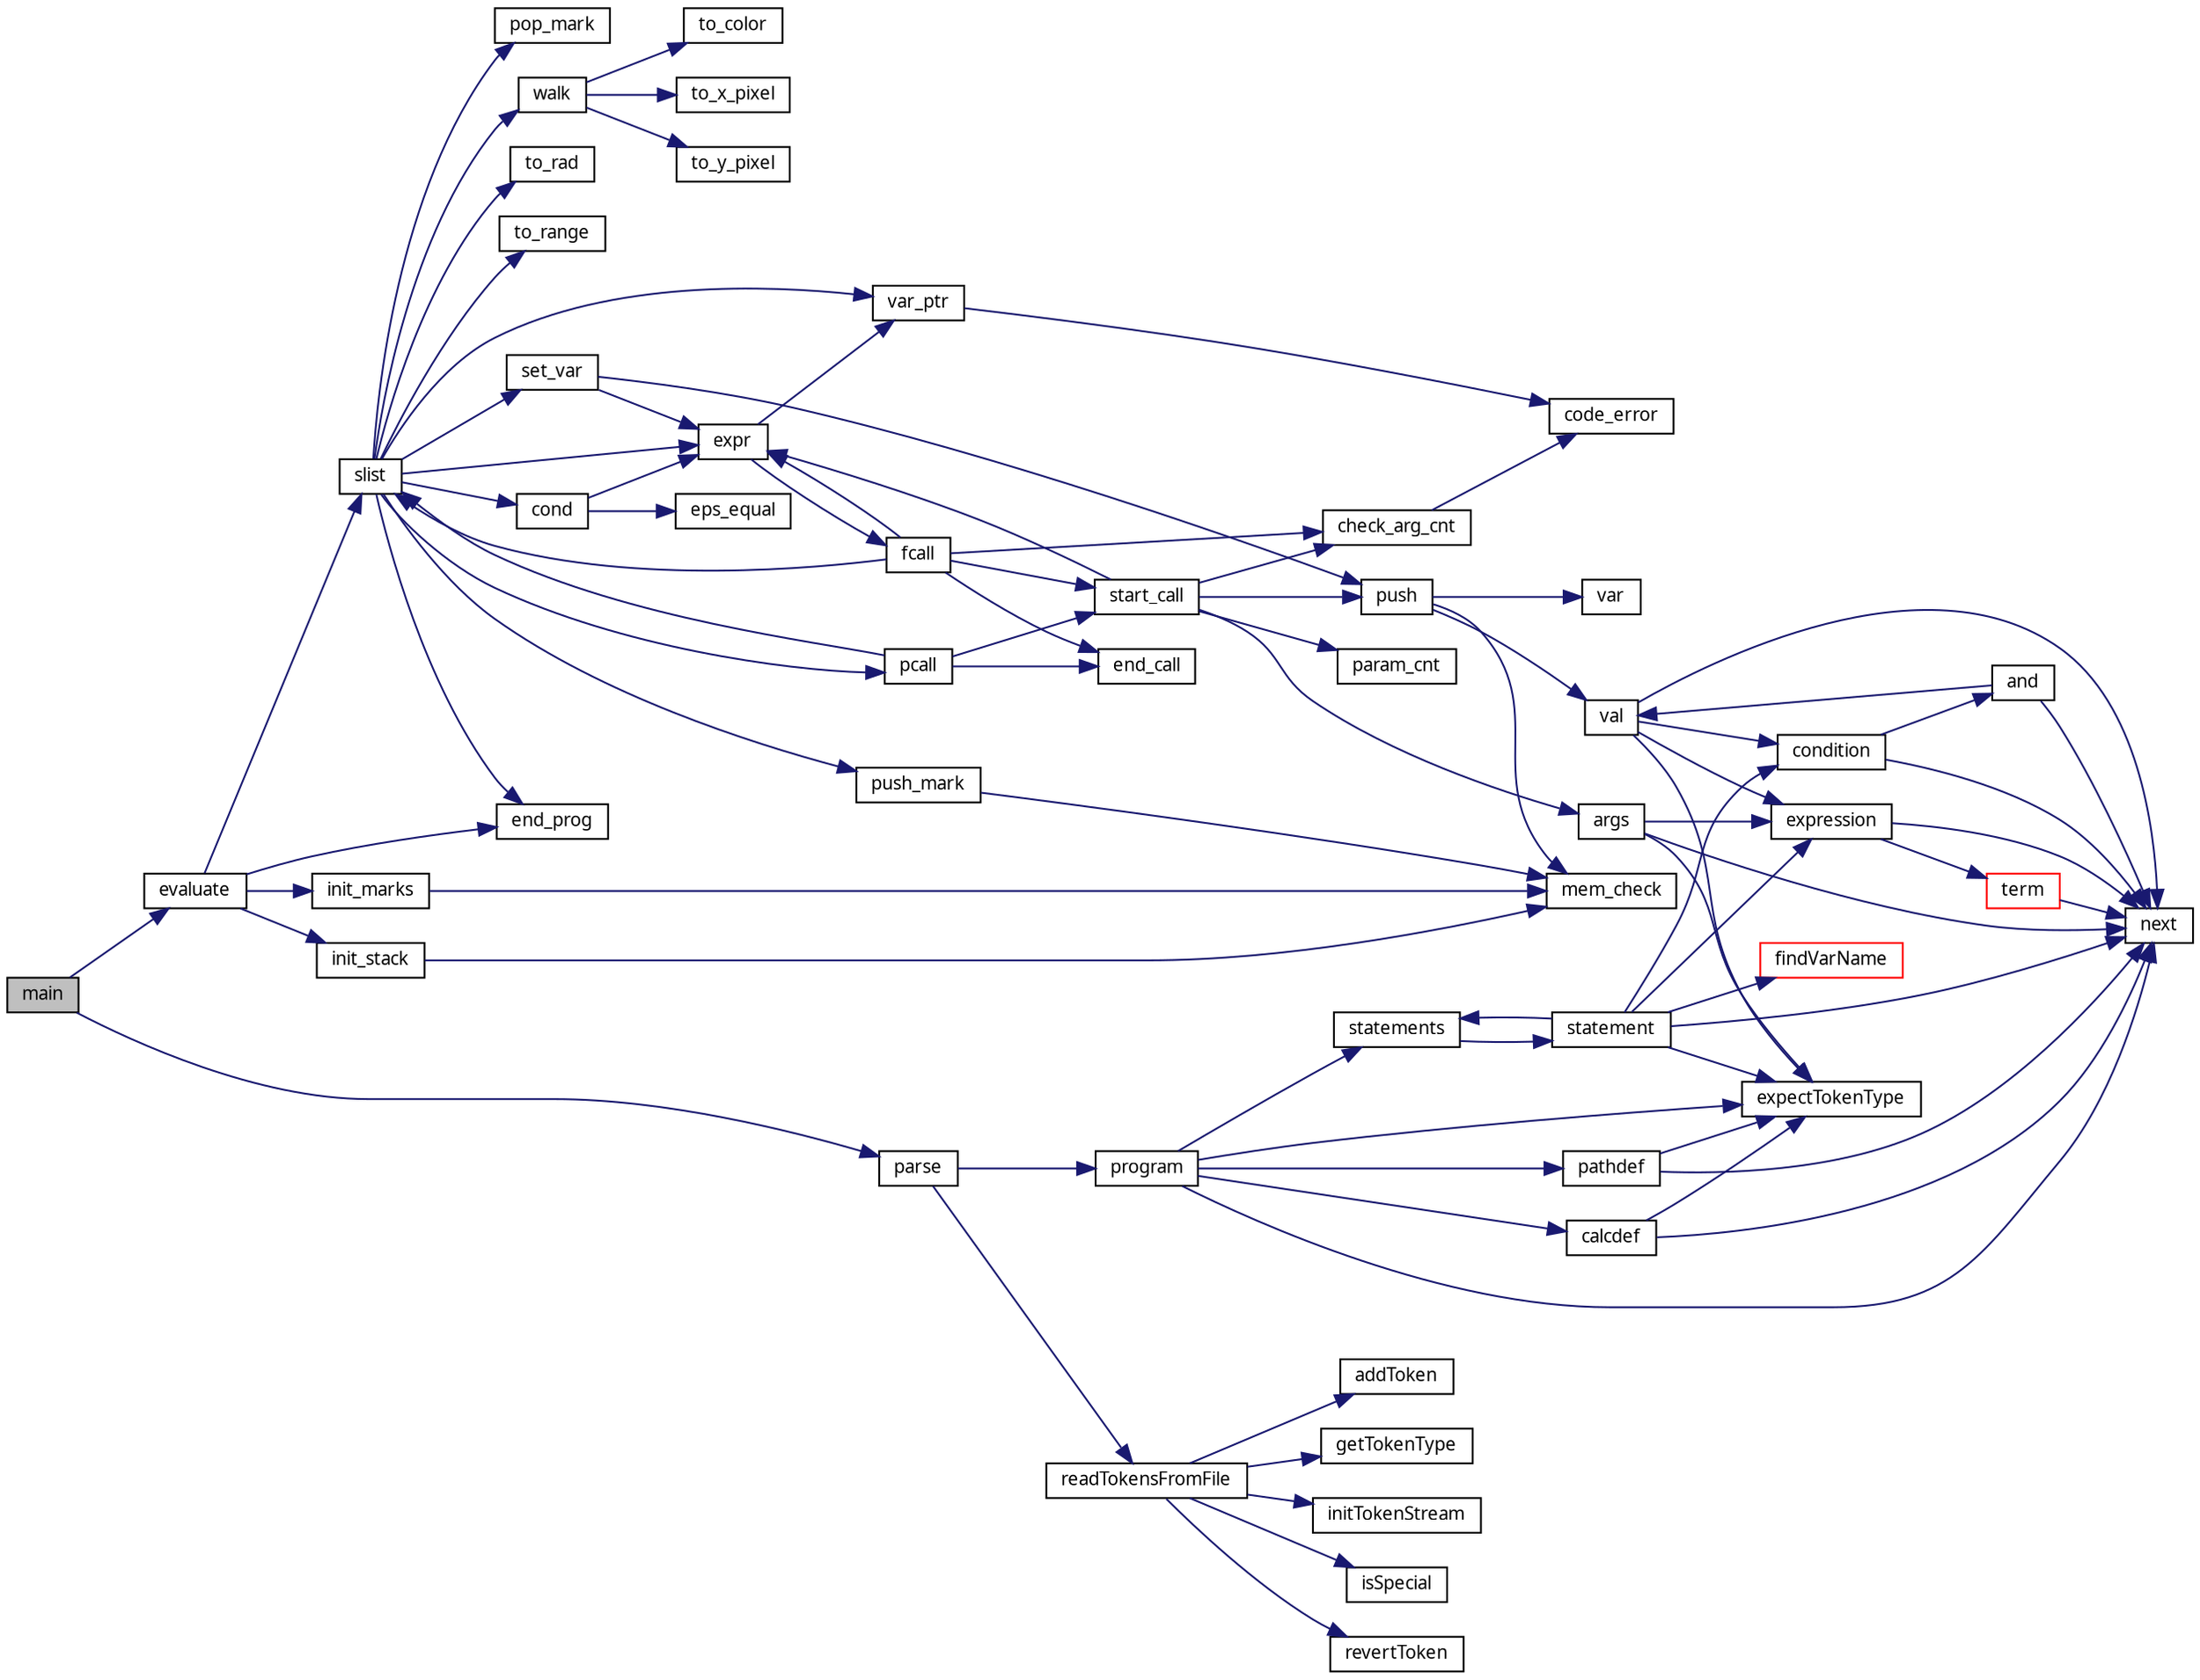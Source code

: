 digraph "main"
{
 // LATEX_PDF_SIZE
  edge [fontname="LiberationSans-Regular.ttf",fontsize="10",labelfontname="LiberationSans-Regular.ttf",labelfontsize="10"];
  node [fontname="LiberationSans-Regular.ttf",fontsize="10",shape=record];
  rankdir="LR";
  Node1 [label="main",height=0.2,width=0.4,color="black", fillcolor="grey75", style="filled", fontcolor="black",tooltip=" "];
  Node1 -> Node2 [color="midnightblue",fontsize="10",style="solid",fontname="LiberationSans-Regular.ttf"];
  Node2 [label="evaluate",height=0.2,width=0.4,color="black", fillcolor="white", style="filled",URL="$eval_8c.html#a33c097f69f3e7ad2b6d18a5cd45edfd3",tooltip=" "];
  Node2 -> Node3 [color="midnightblue",fontsize="10",style="solid",fontname="LiberationSans-Regular.ttf"];
  Node3 [label="end_prog",height=0.2,width=0.4,color="black", fillcolor="white", style="filled",URL="$eval_8c.html#a3026b52aea751bf20e8674665206cd89",tooltip=" "];
  Node2 -> Node4 [color="midnightblue",fontsize="10",style="solid",fontname="LiberationSans-Regular.ttf"];
  Node4 [label="init_marks",height=0.2,width=0.4,color="black", fillcolor="white", style="filled",URL="$eval_8c.html#a2dec4868333edc06d3d86f33e77258bc",tooltip=" "];
  Node4 -> Node5 [color="midnightblue",fontsize="10",style="solid",fontname="LiberationSans-Regular.ttf"];
  Node5 [label="mem_check",height=0.2,width=0.4,color="black", fillcolor="white", style="filled",URL="$main_8c.html#a0d74806279f74450fea21a03b1825563",tooltip=" "];
  Node2 -> Node6 [color="midnightblue",fontsize="10",style="solid",fontname="LiberationSans-Regular.ttf"];
  Node6 [label="init_stack",height=0.2,width=0.4,color="black", fillcolor="white", style="filled",URL="$eval_8c.html#a7fd4e53662d3e450f3f3a82facc51e09",tooltip=" "];
  Node6 -> Node5 [color="midnightblue",fontsize="10",style="solid",fontname="LiberationSans-Regular.ttf"];
  Node2 -> Node7 [color="midnightblue",fontsize="10",style="solid",fontname="LiberationSans-Regular.ttf"];
  Node7 [label="slist",height=0.2,width=0.4,color="black", fillcolor="white", style="filled",URL="$eval_8c.html#a7fe074caebef01ff0146927c0532f3cc",tooltip=" "];
  Node7 -> Node8 [color="midnightblue",fontsize="10",style="solid",fontname="LiberationSans-Regular.ttf"];
  Node8 [label="cond",height=0.2,width=0.4,color="black", fillcolor="white", style="filled",URL="$eval_8c.html#a7255fc522dbc6c7f45f35843550b05b4",tooltip=" "];
  Node8 -> Node9 [color="midnightblue",fontsize="10",style="solid",fontname="LiberationSans-Regular.ttf"];
  Node9 [label="eps_equal",height=0.2,width=0.4,color="black", fillcolor="white", style="filled",URL="$eval_8c.html#a3c848bb9d6463b31dfc78522dd72f240",tooltip=" "];
  Node8 -> Node10 [color="midnightblue",fontsize="10",style="solid",fontname="LiberationSans-Regular.ttf"];
  Node10 [label="expr",height=0.2,width=0.4,color="black", fillcolor="white", style="filled",URL="$eval_8c.html#a5d44ae5aa9326005cd76588b7724e2ac",tooltip=" "];
  Node10 -> Node11 [color="midnightblue",fontsize="10",style="solid",fontname="LiberationSans-Regular.ttf"];
  Node11 [label="fcall",height=0.2,width=0.4,color="black", fillcolor="white", style="filled",URL="$eval_8c.html#ac7678808a3b57ca1539a03201cec88be",tooltip=" "];
  Node11 -> Node12 [color="midnightblue",fontsize="10",style="solid",fontname="LiberationSans-Regular.ttf"];
  Node12 [label="check_arg_cnt",height=0.2,width=0.4,color="black", fillcolor="white", style="filled",URL="$eval_8c.html#a7ce05a41106efc725cca6ddc134712c5",tooltip=" "];
  Node12 -> Node13 [color="midnightblue",fontsize="10",style="solid",fontname="LiberationSans-Regular.ttf"];
  Node13 [label="code_error",height=0.2,width=0.4,color="black", fillcolor="white", style="filled",URL="$main_8c.html#ad480f9b7ef4d4e46ba6713afd0ffa0be",tooltip=" "];
  Node11 -> Node14 [color="midnightblue",fontsize="10",style="solid",fontname="LiberationSans-Regular.ttf"];
  Node14 [label="end_call",height=0.2,width=0.4,color="black", fillcolor="white", style="filled",URL="$eval_8c.html#ae727d4a925aff0911bbdd4510770a609",tooltip=" "];
  Node11 -> Node10 [color="midnightblue",fontsize="10",style="solid",fontname="LiberationSans-Regular.ttf"];
  Node11 -> Node7 [color="midnightblue",fontsize="10",style="solid",fontname="LiberationSans-Regular.ttf"];
  Node11 -> Node15 [color="midnightblue",fontsize="10",style="solid",fontname="LiberationSans-Regular.ttf"];
  Node15 [label="start_call",height=0.2,width=0.4,color="black", fillcolor="white", style="filled",URL="$eval_8c.html#aae26c99fcd5b82d115189b1122f5d0a0",tooltip=" "];
  Node15 -> Node16 [color="midnightblue",fontsize="10",style="solid",fontname="LiberationSans-Regular.ttf"];
  Node16 [label="args",height=0.2,width=0.4,color="black", fillcolor="white", style="filled",URL="$parse_8c.html#a2163d6cb4e700c66c35600edcc97aee7",tooltip="Parsen von Argument-Listen."];
  Node16 -> Node17 [color="midnightblue",fontsize="10",style="solid",fontname="LiberationSans-Regular.ttf"];
  Node17 [label="expectTokenType",height=0.2,width=0.4,color="black", fillcolor="white", style="filled",URL="$parse_8c.html#a72766d9d606eee9f4032df8622a6d70d",tooltip="Überprüfung, ob der aktuelle Token dem erwartetem Typen entspricht -> Fehlermeldung + Programmabbruch..."];
  Node16 -> Node18 [color="midnightblue",fontsize="10",style="solid",fontname="LiberationSans-Regular.ttf"];
  Node18 [label="expression",height=0.2,width=0.4,color="black", fillcolor="white", style="filled",URL="$parse_8c.html#ae1b73fa9a679f12f99603a8e036f29a1",tooltip="Parsen von mathematischen Ausdrücken."];
  Node18 -> Node19 [color="midnightblue",fontsize="10",style="solid",fontname="LiberationSans-Regular.ttf"];
  Node19 [label="next",height=0.2,width=0.4,color="black", fillcolor="white", style="filled",URL="$parse_8c.html#a787ad0ee03f539f4a2904660bb6b8ce7",tooltip="aktuellen Token auf den Nächsten setzen"];
  Node18 -> Node20 [color="midnightblue",fontsize="10",style="solid",fontname="LiberationSans-Regular.ttf"];
  Node20 [label="term",height=0.2,width=0.4,color="red", fillcolor="white", style="filled",URL="$parse_8c.html#a8455fef910204ded541f8f1aa43f2a69",tooltip="Parsen von Termen."];
  Node20 -> Node19 [color="midnightblue",fontsize="10",style="solid",fontname="LiberationSans-Regular.ttf"];
  Node16 -> Node19 [color="midnightblue",fontsize="10",style="solid",fontname="LiberationSans-Regular.ttf"];
  Node15 -> Node12 [color="midnightblue",fontsize="10",style="solid",fontname="LiberationSans-Regular.ttf"];
  Node15 -> Node10 [color="midnightblue",fontsize="10",style="solid",fontname="LiberationSans-Regular.ttf"];
  Node15 -> Node24 [color="midnightblue",fontsize="10",style="solid",fontname="LiberationSans-Regular.ttf"];
  Node24 [label="param_cnt",height=0.2,width=0.4,color="black", fillcolor="white", style="filled",URL="$eval_8c.html#ae3a61906d96f528029b8d36cba50e310",tooltip=" "];
  Node15 -> Node25 [color="midnightblue",fontsize="10",style="solid",fontname="LiberationSans-Regular.ttf"];
  Node25 [label="push",height=0.2,width=0.4,color="black", fillcolor="white", style="filled",URL="$eval_8c.html#a21616ef7b9f6694d3ba523226213755e",tooltip=" "];
  Node25 -> Node5 [color="midnightblue",fontsize="10",style="solid",fontname="LiberationSans-Regular.ttf"];
  Node25 -> Node26 [color="midnightblue",fontsize="10",style="solid",fontname="LiberationSans-Regular.ttf"];
  Node26 [label="val",height=0.2,width=0.4,color="black", fillcolor="white", style="filled",URL="$parse_8c.html#af308eab887b87fb8f14d8df1dcddad3d",tooltip="Parsen von Wahrheitswerten (ToDo)"];
  Node26 -> Node27 [color="midnightblue",fontsize="10",style="solid",fontname="LiberationSans-Regular.ttf"];
  Node27 [label="condition",height=0.2,width=0.4,color="black", fillcolor="white", style="filled",URL="$parse_8c.html#a953fce1ce73d9322eec5ab8d8927cca4",tooltip="Parsen logischer Ausdrücke."];
  Node27 -> Node28 [color="midnightblue",fontsize="10",style="solid",fontname="LiberationSans-Regular.ttf"];
  Node28 [label="and",height=0.2,width=0.4,color="black", fillcolor="white", style="filled",URL="$parse_8c.html#a486115f3279c9a99d32888aa9b4122e3",tooltip="Parsen logischer UND-Ausdrücke."];
  Node28 -> Node19 [color="midnightblue",fontsize="10",style="solid",fontname="LiberationSans-Regular.ttf"];
  Node28 -> Node26 [color="midnightblue",fontsize="10",style="solid",fontname="LiberationSans-Regular.ttf"];
  Node27 -> Node19 [color="midnightblue",fontsize="10",style="solid",fontname="LiberationSans-Regular.ttf"];
  Node26 -> Node17 [color="midnightblue",fontsize="10",style="solid",fontname="LiberationSans-Regular.ttf"];
  Node26 -> Node18 [color="midnightblue",fontsize="10",style="solid",fontname="LiberationSans-Regular.ttf"];
  Node26 -> Node19 [color="midnightblue",fontsize="10",style="solid",fontname="LiberationSans-Regular.ttf"];
  Node25 -> Node29 [color="midnightblue",fontsize="10",style="solid",fontname="LiberationSans-Regular.ttf"];
  Node29 [label="var",height=0.2,width=0.4,color="black", fillcolor="white", style="filled",URL="$parse_8c.html#a66e534895dc627672543e3dca09a168b",tooltip=" "];
  Node10 -> Node30 [color="midnightblue",fontsize="10",style="solid",fontname="LiberationSans-Regular.ttf"];
  Node30 [label="var_ptr",height=0.2,width=0.4,color="black", fillcolor="white", style="filled",URL="$eval_8c.html#ac7ecdc7854271564169ca61956b2f15c",tooltip=" "];
  Node30 -> Node13 [color="midnightblue",fontsize="10",style="solid",fontname="LiberationSans-Regular.ttf"];
  Node7 -> Node3 [color="midnightblue",fontsize="10",style="solid",fontname="LiberationSans-Regular.ttf"];
  Node7 -> Node10 [color="midnightblue",fontsize="10",style="solid",fontname="LiberationSans-Regular.ttf"];
  Node7 -> Node31 [color="midnightblue",fontsize="10",style="solid",fontname="LiberationSans-Regular.ttf"];
  Node31 [label="pcall",height=0.2,width=0.4,color="black", fillcolor="white", style="filled",URL="$eval_8c.html#a1207df5be5fcfe8e47e9c54abadbed96",tooltip=" "];
  Node31 -> Node14 [color="midnightblue",fontsize="10",style="solid",fontname="LiberationSans-Regular.ttf"];
  Node31 -> Node7 [color="midnightblue",fontsize="10",style="solid",fontname="LiberationSans-Regular.ttf"];
  Node31 -> Node15 [color="midnightblue",fontsize="10",style="solid",fontname="LiberationSans-Regular.ttf"];
  Node7 -> Node32 [color="midnightblue",fontsize="10",style="solid",fontname="LiberationSans-Regular.ttf"];
  Node32 [label="pop_mark",height=0.2,width=0.4,color="black", fillcolor="white", style="filled",URL="$eval_8c.html#a0c4b9ecc642a069b47f478715506366b",tooltip=" "];
  Node7 -> Node33 [color="midnightblue",fontsize="10",style="solid",fontname="LiberationSans-Regular.ttf"];
  Node33 [label="push_mark",height=0.2,width=0.4,color="black", fillcolor="white", style="filled",URL="$eval_8c.html#a141611acf81cb4595d1f48458dd1d343",tooltip=" "];
  Node33 -> Node5 [color="midnightblue",fontsize="10",style="solid",fontname="LiberationSans-Regular.ttf"];
  Node7 -> Node34 [color="midnightblue",fontsize="10",style="solid",fontname="LiberationSans-Regular.ttf"];
  Node34 [label="set_var",height=0.2,width=0.4,color="black", fillcolor="white", style="filled",URL="$eval_8c.html#a711e3a83547cbf5cda6e8cc7f6ffc0c4",tooltip=" "];
  Node34 -> Node10 [color="midnightblue",fontsize="10",style="solid",fontname="LiberationSans-Regular.ttf"];
  Node34 -> Node25 [color="midnightblue",fontsize="10",style="solid",fontname="LiberationSans-Regular.ttf"];
  Node7 -> Node35 [color="midnightblue",fontsize="10",style="solid",fontname="LiberationSans-Regular.ttf"];
  Node35 [label="to_rad",height=0.2,width=0.4,color="black", fillcolor="white", style="filled",URL="$eval_8c.html#aa06fe04b80d6180cb9acd5fd690ac85c",tooltip=" "];
  Node7 -> Node36 [color="midnightblue",fontsize="10",style="solid",fontname="LiberationSans-Regular.ttf"];
  Node36 [label="to_range",height=0.2,width=0.4,color="black", fillcolor="white", style="filled",URL="$eval_8c.html#aa7ffe4f84ea1dbac0b574e8b1e4d4993",tooltip=" "];
  Node7 -> Node30 [color="midnightblue",fontsize="10",style="solid",fontname="LiberationSans-Regular.ttf"];
  Node7 -> Node37 [color="midnightblue",fontsize="10",style="solid",fontname="LiberationSans-Regular.ttf"];
  Node37 [label="walk",height=0.2,width=0.4,color="black", fillcolor="white", style="filled",URL="$eval_8c.html#aa103be58b5070ecf4ec1830622825659",tooltip=" "];
  Node37 -> Node38 [color="midnightblue",fontsize="10",style="solid",fontname="LiberationSans-Regular.ttf"];
  Node38 [label="to_color",height=0.2,width=0.4,color="black", fillcolor="white", style="filled",URL="$eval_8c.html#a832d147ee2154a80d30fd12353e319fa",tooltip=" "];
  Node37 -> Node39 [color="midnightblue",fontsize="10",style="solid",fontname="LiberationSans-Regular.ttf"];
  Node39 [label="to_x_pixel",height=0.2,width=0.4,color="black", fillcolor="white", style="filled",URL="$eval_8c.html#a92928de2d53b21833e34f26f7f0af954",tooltip=" "];
  Node37 -> Node40 [color="midnightblue",fontsize="10",style="solid",fontname="LiberationSans-Regular.ttf"];
  Node40 [label="to_y_pixel",height=0.2,width=0.4,color="black", fillcolor="white", style="filled",URL="$eval_8c.html#a1f54fee4dbbc785f0ff811e551aa8747",tooltip=" "];
  Node1 -> Node41 [color="midnightblue",fontsize="10",style="solid",fontname="LiberationSans-Regular.ttf"];
  Node41 [label="parse",height=0.2,width=0.4,color="black", fillcolor="white", style="filled",URL="$parse_8c.html#a7bdf8bcb618f165019eb852b26fc6982",tooltip="Hauptfunktion des Parser."];
  Node41 -> Node42 [color="midnightblue",fontsize="10",style="solid",fontname="LiberationSans-Regular.ttf"];
  Node42 [label="program",height=0.2,width=0.4,color="black", fillcolor="white", style="filled",URL="$parse_8c.html#ab260874fc41b7e3057c449f2058e1d03",tooltip=" "];
  Node42 -> Node43 [color="midnightblue",fontsize="10",style="solid",fontname="LiberationSans-Regular.ttf"];
  Node43 [label="calcdef",height=0.2,width=0.4,color="black", fillcolor="white", style="filled",URL="$parse_8c.html#a6a4ef149cbd20ef3463cca82667e7d5e",tooltip=" "];
  Node43 -> Node17 [color="midnightblue",fontsize="10",style="solid",fontname="LiberationSans-Regular.ttf"];
  Node43 -> Node19 [color="midnightblue",fontsize="10",style="solid",fontname="LiberationSans-Regular.ttf"];
  Node42 -> Node17 [color="midnightblue",fontsize="10",style="solid",fontname="LiberationSans-Regular.ttf"];
  Node42 -> Node19 [color="midnightblue",fontsize="10",style="solid",fontname="LiberationSans-Regular.ttf"];
  Node42 -> Node44 [color="midnightblue",fontsize="10",style="solid",fontname="LiberationSans-Regular.ttf"];
  Node44 [label="pathdef",height=0.2,width=0.4,color="black", fillcolor="white", style="filled",URL="$parse_8c.html#a6b34107d19cf2718828afaccbe038ad1",tooltip=" "];
  Node44 -> Node17 [color="midnightblue",fontsize="10",style="solid",fontname="LiberationSans-Regular.ttf"];
  Node44 -> Node19 [color="midnightblue",fontsize="10",style="solid",fontname="LiberationSans-Regular.ttf"];
  Node42 -> Node45 [color="midnightblue",fontsize="10",style="solid",fontname="LiberationSans-Regular.ttf"];
  Node45 [label="statements",height=0.2,width=0.4,color="black", fillcolor="white", style="filled",URL="$parse_8c.html#ada9012541773d9eeb63c4a4824786280",tooltip="Parsen einer Liste von Anweisungen."];
  Node45 -> Node46 [color="midnightblue",fontsize="10",style="solid",fontname="LiberationSans-Regular.ttf"];
  Node46 [label="statement",height=0.2,width=0.4,color="black", fillcolor="white", style="filled",URL="$parse_8c.html#a9e6d6b84363b9a09819543e0e7c6cec5",tooltip="Parsen einzelner Anweisungen."];
  Node46 -> Node27 [color="midnightblue",fontsize="10",style="solid",fontname="LiberationSans-Regular.ttf"];
  Node46 -> Node17 [color="midnightblue",fontsize="10",style="solid",fontname="LiberationSans-Regular.ttf"];
  Node46 -> Node18 [color="midnightblue",fontsize="10",style="solid",fontname="LiberationSans-Regular.ttf"];
  Node46 -> Node47 [color="midnightblue",fontsize="10",style="solid",fontname="LiberationSans-Regular.ttf"];
  Node47 [label="findVarName",height=0.2,width=0.4,color="red", fillcolor="white", style="filled",URL="$parse_8c.html#a9e0fdb2c5bb35742441bd56faf228870",tooltip="Namenseintrag des aktuellen Token in der Namenstabelle suchen."];
  Node46 -> Node19 [color="midnightblue",fontsize="10",style="solid",fontname="LiberationSans-Regular.ttf"];
  Node46 -> Node45 [color="midnightblue",fontsize="10",style="solid",fontname="LiberationSans-Regular.ttf"];
  Node41 -> Node48 [color="midnightblue",fontsize="10",style="solid",fontname="LiberationSans-Regular.ttf"];
  Node48 [label="readTokensFromFile",height=0.2,width=0.4,color="black", fillcolor="white", style="filled",URL="$lex_8c.html#a0097ef79a764af14f2cdf602a816465e",tooltip=" "];
  Node48 -> Node49 [color="midnightblue",fontsize="10",style="solid",fontname="LiberationSans-Regular.ttf"];
  Node49 [label="addToken",height=0.2,width=0.4,color="black", fillcolor="white", style="filled",URL="$lex_8c.html#a376822f8aca53518658342c1093b63f7",tooltip=" "];
  Node48 -> Node50 [color="midnightblue",fontsize="10",style="solid",fontname="LiberationSans-Regular.ttf"];
  Node50 [label="getTokenType",height=0.2,width=0.4,color="black", fillcolor="white", style="filled",URL="$lex_8c.html#a2d48a5454ca09bc96099d730a74a38e2",tooltip="Kurze Beschreibung."];
  Node48 -> Node51 [color="midnightblue",fontsize="10",style="solid",fontname="LiberationSans-Regular.ttf"];
  Node51 [label="initTokenStream",height=0.2,width=0.4,color="black", fillcolor="white", style="filled",URL="$lex_8c.html#aee1c10e2d6fc859665b68205c3779919",tooltip=" "];
  Node48 -> Node52 [color="midnightblue",fontsize="10",style="solid",fontname="LiberationSans-Regular.ttf"];
  Node52 [label="isSpecial",height=0.2,width=0.4,color="black", fillcolor="white", style="filled",URL="$lex_8c.html#aeb4ee6d0682249c03107497ef7ae865c",tooltip=" "];
  Node48 -> Node53 [color="midnightblue",fontsize="10",style="solid",fontname="LiberationSans-Regular.ttf"];
  Node53 [label="revertToken",height=0.2,width=0.4,color="black", fillcolor="white", style="filled",URL="$lex_8c.html#a6aabb92fb9e2da01c9d9ccb06d776e63",tooltip=" "];
}
